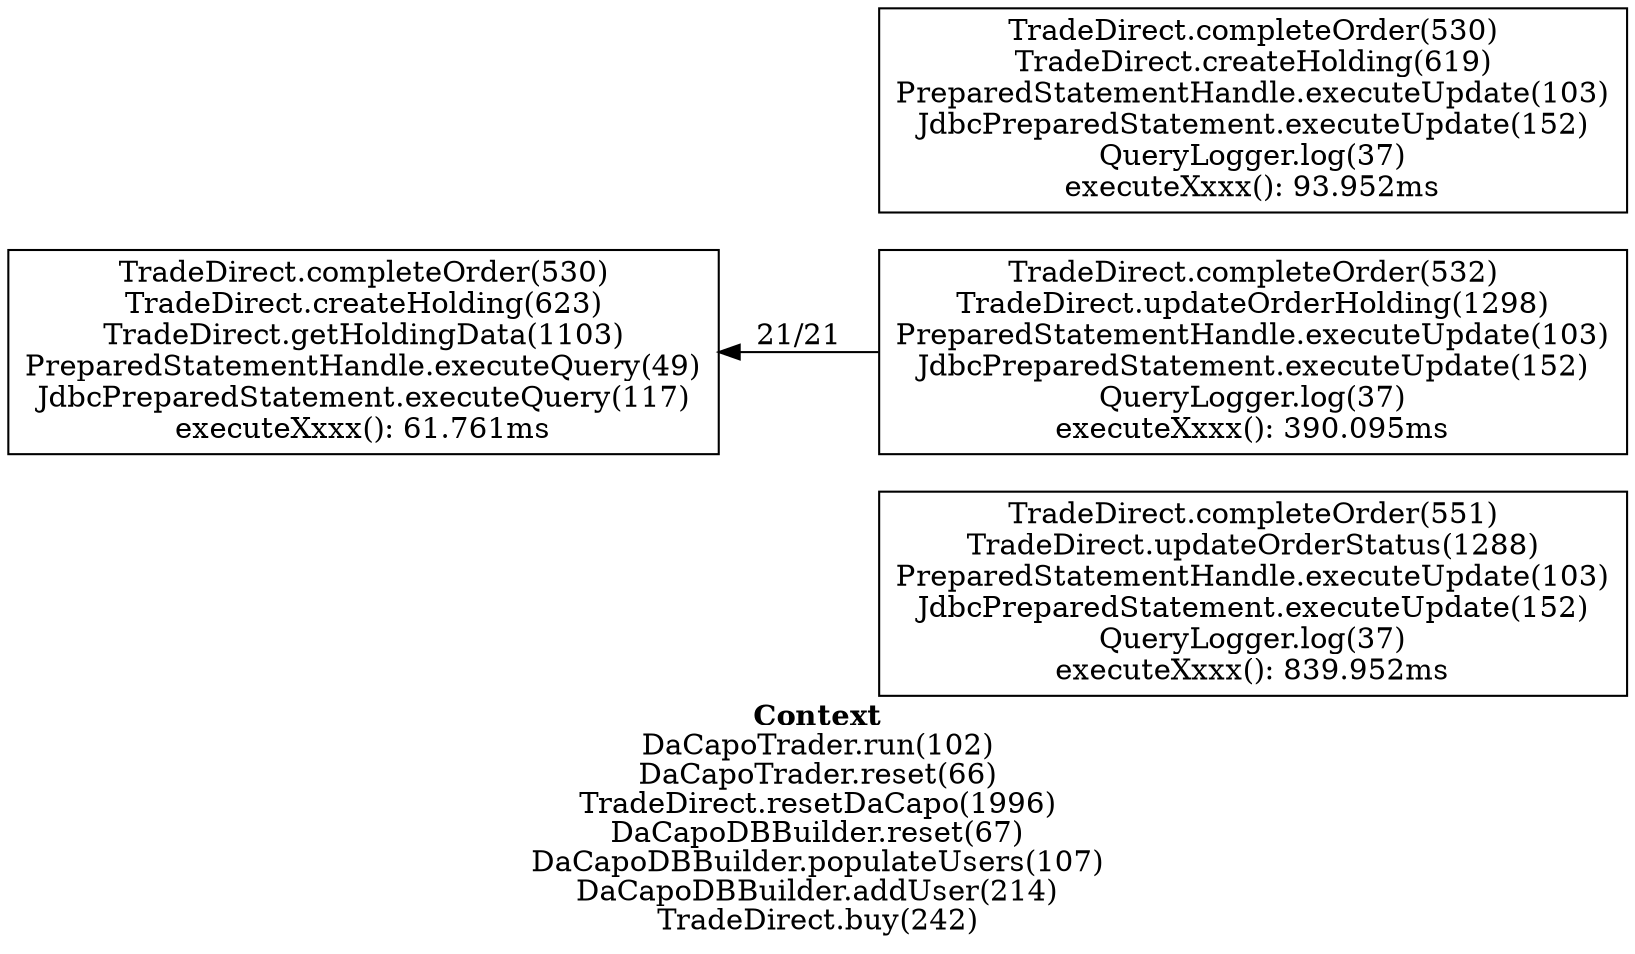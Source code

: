 digraph 520697505 { 
label=<<font face="Times-Bold">Context</font><br/>DaCapoTrader.run(102)<br/>DaCapoTrader.reset(66)<br/>TradeDirect.resetDaCapo(1996)<br/>DaCapoDBBuilder.reset(67)<br/>DaCapoDBBuilder.populateUsers(107)<br/>DaCapoDBBuilder.addUser(214)<br/>TradeDirect.buy(242)>;rankdir=RL;
1 [label="TradeDirect.completeOrder(551)\nTradeDirect.updateOrderStatus(1288)\nPreparedStatementHandle.executeUpdate(103)\nJdbcPreparedStatement.executeUpdate(152)\nQueryLogger.log(37)\nexecuteXxxx(): 839.952ms", shape=box];
2 [label="TradeDirect.completeOrder(532)\nTradeDirect.updateOrderHolding(1298)\nPreparedStatementHandle.executeUpdate(103)\nJdbcPreparedStatement.executeUpdate(152)\nQueryLogger.log(37)\nexecuteXxxx(): 390.095ms", shape=box];
3 [label="TradeDirect.completeOrder(530)\nTradeDirect.createHolding(619)\nPreparedStatementHandle.executeUpdate(103)\nJdbcPreparedStatement.executeUpdate(152)\nQueryLogger.log(37)\nexecuteXxxx(): 93.952ms", shape=box];
4 [label="TradeDirect.completeOrder(530)\nTradeDirect.createHolding(623)\nTradeDirect.getHoldingData(1103)\nPreparedStatementHandle.executeQuery(49)\nJdbcPreparedStatement.executeQuery(117)\nexecuteXxxx(): 61.761ms", shape=box];
2 -> 4 [label="21/21"];
}

